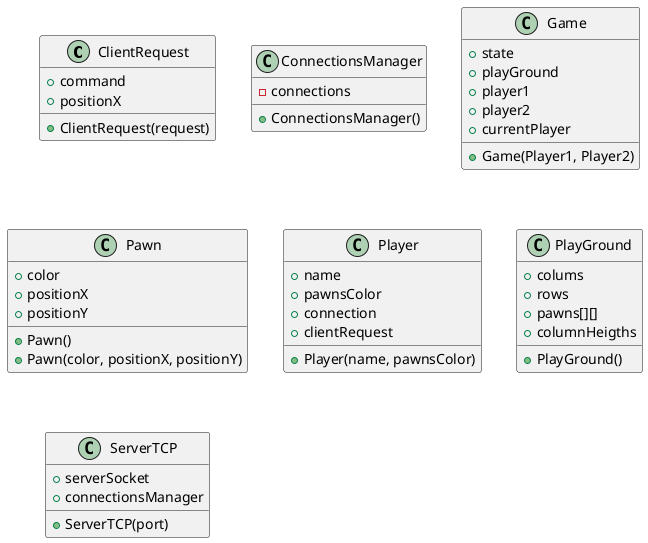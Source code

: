 @startuml Forza 4 - Server
Class "ClientRequest" {
    +ClientRequest(request)

    +command
    +positionX
}

Class "ConnectionsManager" {
    +ConnectionsManager()

    -connections
}

class "Game" {
    +Game(Player1, Player2)

    +state
    +playGround
    +player1
    +player2
    +currentPlayer
}

class "Pawn" {
    +Pawn()
    +Pawn(color, positionX, positionY)

    +color
    +positionX
    +positionY
}

class "Player" {
    +Player(name, pawnsColor)

    +name
    +pawnsColor
    +connection
    +clientRequest
}

class "PlayGround" {
    +PlayGround()

    +colums
    +rows
    +pawns[][]
    +columnHeigths
}

Class "ServerTCP" {
    +ServerTCP(port)

    +serverSocket
    +connectionsManager
}
@enduml